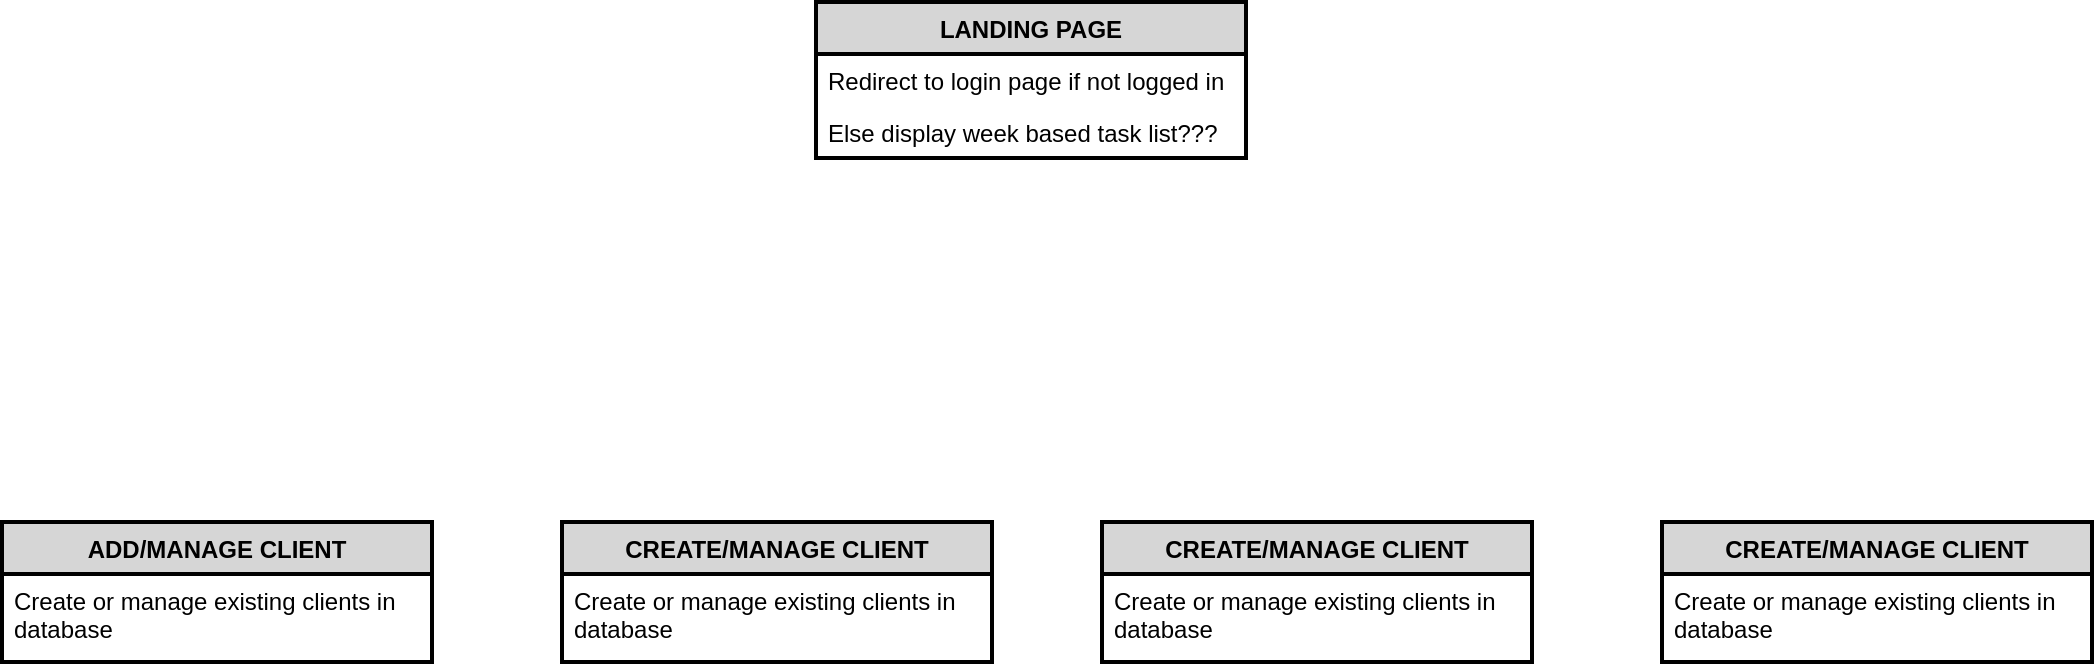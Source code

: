 <mxfile version="13.5.8" type="github">
  <diagram name="Page-1" id="2ca16b54-16f6-2749-3443-fa8db7711227">
    <mxGraphModel dx="798" dy="1131" grid="1" gridSize="10" guides="1" tooltips="1" connect="1" arrows="1" fold="1" page="1" pageScale="1" pageWidth="1169" pageHeight="827" background="#ffffff" math="0" shadow="0">
      <root>
        <mxCell id="0" />
        <mxCell id="1" parent="0" />
        <mxCell id="0_YAfY519OwDE7ekF1or-2" value="LANDING PAGE" style="swimlane;fontStyle=1;childLayout=stackLayout;horizontal=1;startSize=26;horizontalStack=0;resizeParent=1;resizeParentMax=0;resizeLast=0;collapsible=1;marginBottom=0;rounded=0;strokeWidth=2;labelBackgroundColor=none;fillColor=#D6D6D6;" vertex="1" parent="1">
          <mxGeometry x="477" y="40" width="215" height="78" as="geometry">
            <mxRectangle x="515" y="60" width="50" height="26" as="alternateBounds" />
          </mxGeometry>
        </mxCell>
        <mxCell id="0_YAfY519OwDE7ekF1or-3" value="Redirect to login page if not logged in" style="text;strokeColor=none;fillColor=none;align=left;verticalAlign=top;spacingLeft=4;spacingRight=4;overflow=hidden;rotatable=0;points=[[0,0.5],[1,0.5]];portConstraint=eastwest;" vertex="1" parent="0_YAfY519OwDE7ekF1or-2">
          <mxGeometry y="26" width="215" height="26" as="geometry" />
        </mxCell>
        <mxCell id="0_YAfY519OwDE7ekF1or-4" value="Else display week based task list???" style="text;strokeColor=none;fillColor=none;align=left;verticalAlign=top;spacingLeft=4;spacingRight=4;overflow=hidden;rotatable=0;points=[[0,0.5],[1,0.5]];portConstraint=eastwest;" vertex="1" parent="0_YAfY519OwDE7ekF1or-2">
          <mxGeometry y="52" width="215" height="26" as="geometry" />
        </mxCell>
        <mxCell id="0_YAfY519OwDE7ekF1or-8" value="ADD/MANAGE CLIENT" style="swimlane;fontStyle=1;childLayout=stackLayout;horizontal=1;startSize=26;horizontalStack=0;resizeParent=1;resizeParentMax=0;resizeLast=0;collapsible=1;marginBottom=0;rounded=0;strokeWidth=2;labelBackgroundColor=none;fillColor=#D6D6D6;" vertex="1" parent="1">
          <mxGeometry x="70" y="300" width="215" height="70" as="geometry">
            <mxRectangle x="515" y="60" width="50" height="26" as="alternateBounds" />
          </mxGeometry>
        </mxCell>
        <mxCell id="0_YAfY519OwDE7ekF1or-9" value="Create or manage existing clients in&#xa;database" style="text;strokeColor=none;fillColor=none;align=left;verticalAlign=top;spacingLeft=4;spacingRight=4;overflow=hidden;rotatable=0;points=[[0,0.5],[1,0.5]];portConstraint=eastwest;" vertex="1" parent="0_YAfY519OwDE7ekF1or-8">
          <mxGeometry y="26" width="215" height="44" as="geometry" />
        </mxCell>
        <mxCell id="0_YAfY519OwDE7ekF1or-16" value="CREATE/MANAGE CLIENT" style="swimlane;fontStyle=1;childLayout=stackLayout;horizontal=1;startSize=26;horizontalStack=0;resizeParent=1;resizeParentMax=0;resizeLast=0;collapsible=1;marginBottom=0;rounded=0;strokeWidth=2;labelBackgroundColor=none;fillColor=#D6D6D6;" vertex="1" parent="1">
          <mxGeometry x="900" y="300" width="215" height="70" as="geometry">
            <mxRectangle x="515" y="60" width="50" height="26" as="alternateBounds" />
          </mxGeometry>
        </mxCell>
        <mxCell id="0_YAfY519OwDE7ekF1or-17" value="Create or manage existing clients in&#xa;database" style="text;strokeColor=none;fillColor=none;align=left;verticalAlign=top;spacingLeft=4;spacingRight=4;overflow=hidden;rotatable=0;points=[[0,0.5],[1,0.5]];portConstraint=eastwest;" vertex="1" parent="0_YAfY519OwDE7ekF1or-16">
          <mxGeometry y="26" width="215" height="44" as="geometry" />
        </mxCell>
        <mxCell id="0_YAfY519OwDE7ekF1or-14" value="CREATE/MANAGE CLIENT" style="swimlane;fontStyle=1;childLayout=stackLayout;horizontal=1;startSize=26;horizontalStack=0;resizeParent=1;resizeParentMax=0;resizeLast=0;collapsible=1;marginBottom=0;rounded=0;strokeWidth=2;labelBackgroundColor=none;fillColor=#D6D6D6;" vertex="1" parent="1">
          <mxGeometry x="620" y="300" width="215" height="70" as="geometry">
            <mxRectangle x="515" y="60" width="50" height="26" as="alternateBounds" />
          </mxGeometry>
        </mxCell>
        <mxCell id="0_YAfY519OwDE7ekF1or-15" value="Create or manage existing clients in&#xa;database" style="text;strokeColor=none;fillColor=none;align=left;verticalAlign=top;spacingLeft=4;spacingRight=4;overflow=hidden;rotatable=0;points=[[0,0.5],[1,0.5]];portConstraint=eastwest;" vertex="1" parent="0_YAfY519OwDE7ekF1or-14">
          <mxGeometry y="26" width="215" height="44" as="geometry" />
        </mxCell>
        <mxCell id="0_YAfY519OwDE7ekF1or-12" value="CREATE/MANAGE CLIENT" style="swimlane;fontStyle=1;childLayout=stackLayout;horizontal=1;startSize=26;horizontalStack=0;resizeParent=1;resizeParentMax=0;resizeLast=0;collapsible=1;marginBottom=0;rounded=0;strokeWidth=2;labelBackgroundColor=none;fillColor=#D6D6D6;" vertex="1" parent="1">
          <mxGeometry x="350" y="300" width="215" height="70" as="geometry">
            <mxRectangle x="515" y="60" width="50" height="26" as="alternateBounds" />
          </mxGeometry>
        </mxCell>
        <mxCell id="0_YAfY519OwDE7ekF1or-13" value="Create or manage existing clients in&#xa;database" style="text;strokeColor=none;fillColor=none;align=left;verticalAlign=top;spacingLeft=4;spacingRight=4;overflow=hidden;rotatable=0;points=[[0,0.5],[1,0.5]];portConstraint=eastwest;" vertex="1" parent="0_YAfY519OwDE7ekF1or-12">
          <mxGeometry y="26" width="215" height="44" as="geometry" />
        </mxCell>
      </root>
    </mxGraphModel>
  </diagram>
</mxfile>
